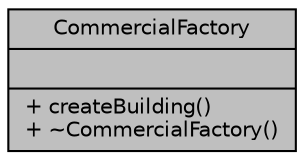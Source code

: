 digraph "CommercialFactory"
{
 // LATEX_PDF_SIZE
  edge [fontname="Helvetica",fontsize="10",labelfontname="Helvetica",labelfontsize="10"];
  node [fontname="Helvetica",fontsize="10",shape=record];
  Node1 [label="{CommercialFactory\n||+ createBuilding()\l+ ~CommercialFactory()\l}",height=0.2,width=0.4,color="black", fillcolor="grey75", style="filled", fontcolor="black",tooltip="Abstract factory class for creating commercial buildings."];
}
